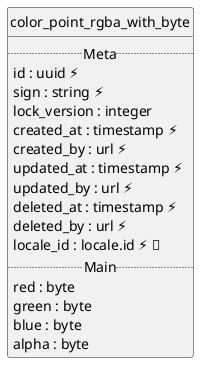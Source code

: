 @startuml uml
skinparam monochrome true
skinparam linetype ortho
hide circle

entity color_point_rgba_with_byte {
  .. Meta ..
  id : uuid ⚡
  sign : string ⚡
  lock_version : integer
  created_at : timestamp ⚡
  created_by : url ⚡
  updated_at : timestamp ⚡
  updated_by : url ⚡
  deleted_at : timestamp ⚡
  deleted_by : url ⚡
  locale_id : locale.id ⚡ 🔑
  .. Main ..
  red : byte
  green : byte
  blue : byte
  alpha : byte
}

@enduml
